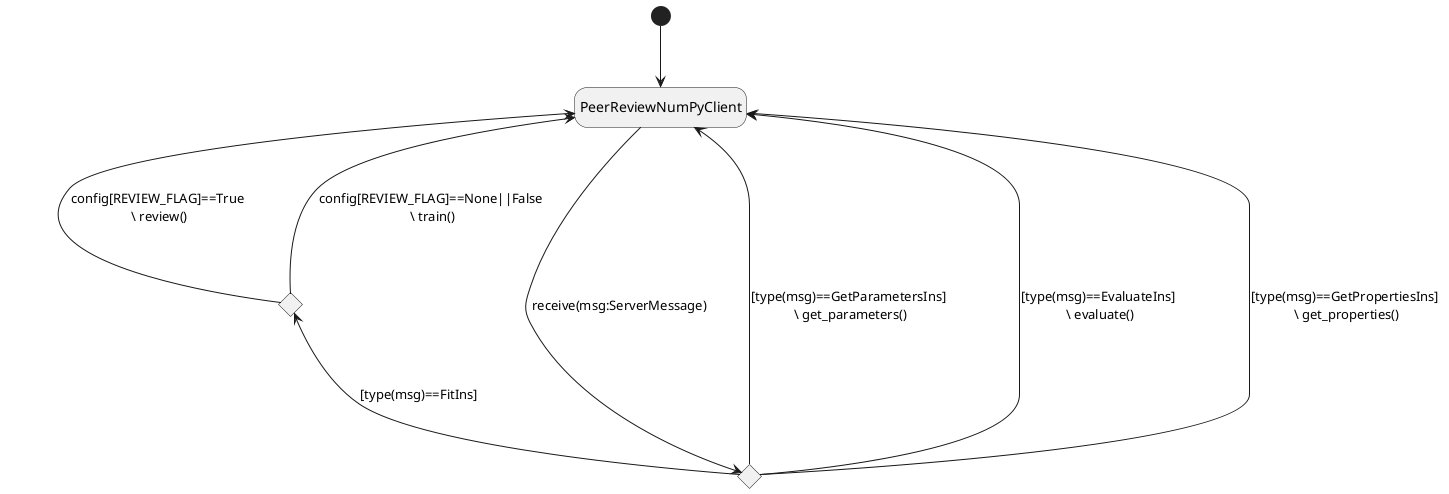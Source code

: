 @startuml prflwr_state
hide empty description

state receive <<choice>>
state FitIns <<choice>>

[*] --> PeerReviewNumPyClient

PeerReviewNumPyClient --> receive : receive(msg:ServerMessage)
receive -u--> FitIns : [type(msg)==FitIns]
FitIns  -u--> PeerReviewNumPyClient : config[REVIEW_FLAG]==True \n\ review()
FitIns  -u--> PeerReviewNumPyClient : config[REVIEW_FLAG]==None||False \n\ train()
receive -u--> PeerReviewNumPyClient : [type(msg)==GetParametersIns] \n\ get_parameters()
receive -u--> PeerReviewNumPyClient : [type(msg)==EvaluateIns] \n\ evaluate()
receive -u--> PeerReviewNumPyClient : [type(msg)==GetPropertiesIns] \n\ get_properties()

@enduml
